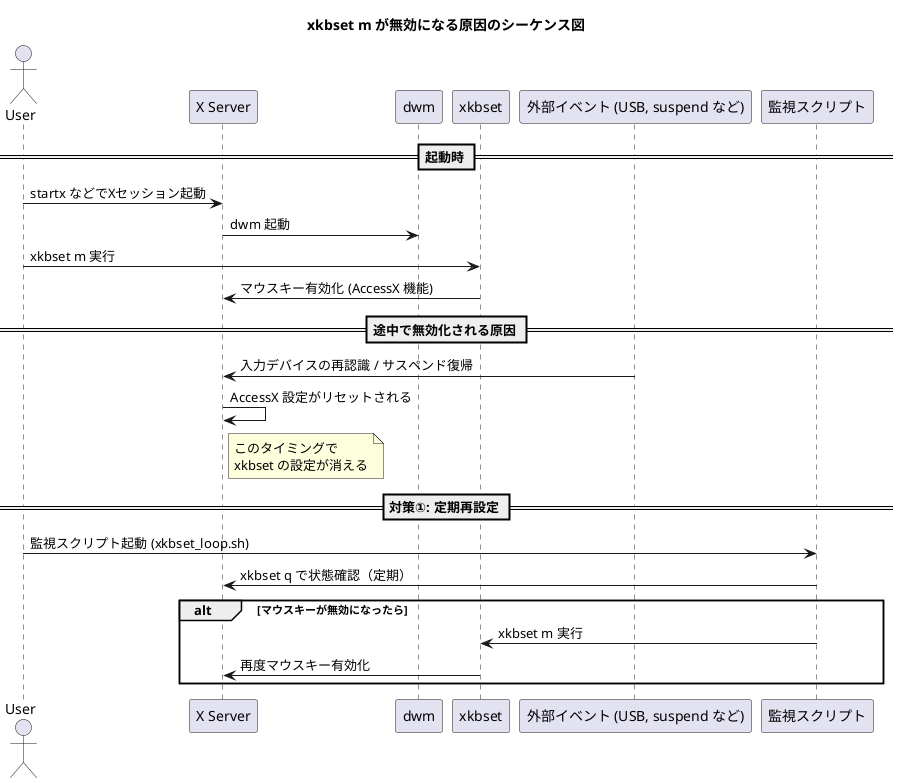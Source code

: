 @startuml
title xkbset m が無効になる原因のシーケンス図

actor User
participant "X Server" as X
participant "dwm"
participant "xkbset"
participant "外部イベント (USB, suspend など)" as Events
participant "監視スクリプト" as Watcher

== 起動時 ==
User -> X : startx などでXセッション起動
X -> dwm : dwm 起動
User -> xkbset : xkbset m 実行
xkbset -> X : マウスキー有効化 (AccessX 機能)

== 途中で無効化される原因 ==
Events -> X : 入力デバイスの再認識 / サスペンド復帰
X -> X : AccessX 設定がリセットされる
note right of X
  このタイミングで  
  xkbset の設定が消える
end note

== 対策①: 定期再設定 ==
User -> Watcher : 監視スクリプト起動 (xkbset_loop.sh)
Watcher -> X : xkbset q で状態確認（定期）
alt マウスキーが無効になったら
  Watcher -> xkbset : xkbset m 実行
  xkbset -> X : 再度マウスキー有効化
end

@enduml